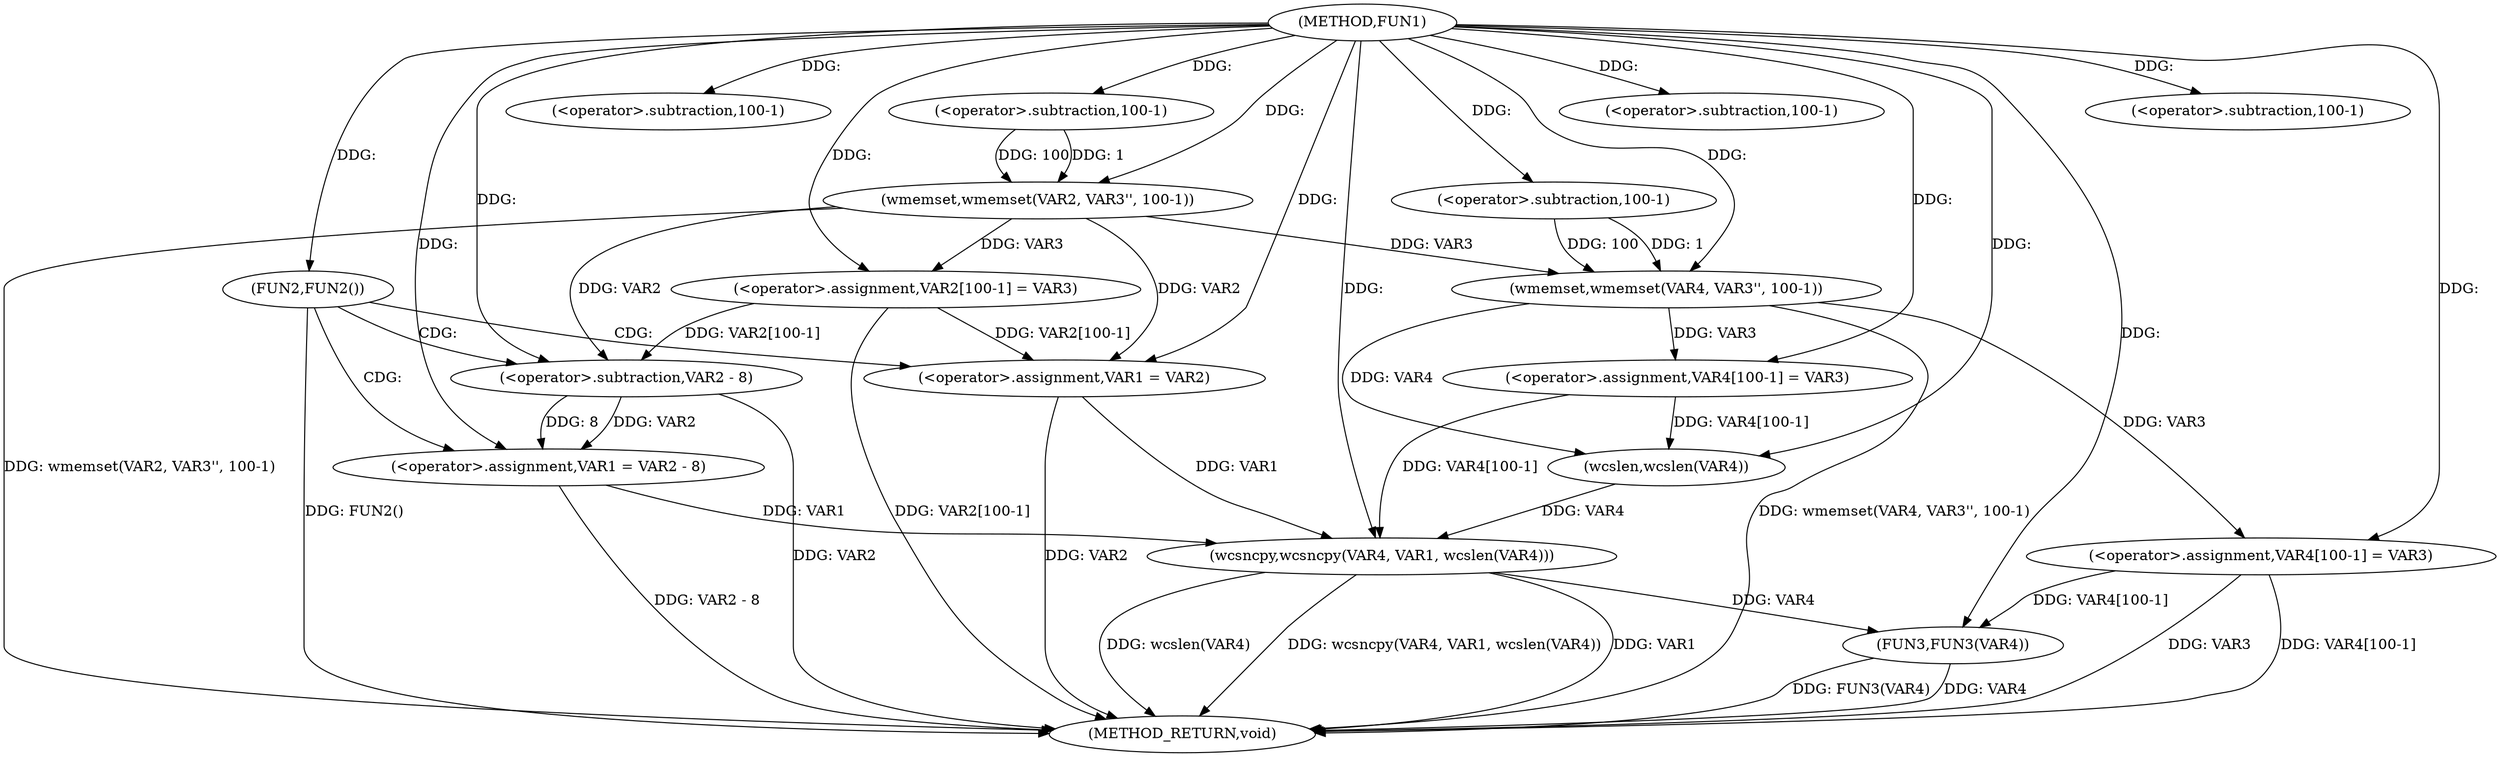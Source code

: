 digraph FUN1 {  
"1000100" [label = "(METHOD,FUN1)" ]
"1000159" [label = "(METHOD_RETURN,void)" ]
"1000104" [label = "(wmemset,wmemset(VAR2, VAR3'', 100-1))" ]
"1000107" [label = "(<operator>.subtraction,100-1)" ]
"1000110" [label = "(<operator>.assignment,VAR2[100-1] = VAR3)" ]
"1000113" [label = "(<operator>.subtraction,100-1)" ]
"1000118" [label = "(FUN2,FUN2())" ]
"1000120" [label = "(<operator>.assignment,VAR1 = VAR2 - 8)" ]
"1000122" [label = "(<operator>.subtraction,VAR2 - 8)" ]
"1000127" [label = "(<operator>.assignment,VAR1 = VAR2)" ]
"1000132" [label = "(wmemset,wmemset(VAR4, VAR3'', 100-1))" ]
"1000135" [label = "(<operator>.subtraction,100-1)" ]
"1000138" [label = "(<operator>.assignment,VAR4[100-1] = VAR3)" ]
"1000141" [label = "(<operator>.subtraction,100-1)" ]
"1000145" [label = "(wcsncpy,wcsncpy(VAR4, VAR1, wcslen(VAR4)))" ]
"1000148" [label = "(wcslen,wcslen(VAR4))" ]
"1000150" [label = "(<operator>.assignment,VAR4[100-1] = VAR3)" ]
"1000153" [label = "(<operator>.subtraction,100-1)" ]
"1000157" [label = "(FUN3,FUN3(VAR4))" ]
  "1000150" -> "1000159"  [ label = "DDG: VAR4[100-1]"] 
  "1000157" -> "1000159"  [ label = "DDG: FUN3(VAR4)"] 
  "1000104" -> "1000159"  [ label = "DDG: wmemset(VAR2, VAR3'', 100-1)"] 
  "1000145" -> "1000159"  [ label = "DDG: wcslen(VAR4)"] 
  "1000118" -> "1000159"  [ label = "DDG: FUN2()"] 
  "1000150" -> "1000159"  [ label = "DDG: VAR3"] 
  "1000122" -> "1000159"  [ label = "DDG: VAR2"] 
  "1000132" -> "1000159"  [ label = "DDG: wmemset(VAR4, VAR3'', 100-1)"] 
  "1000127" -> "1000159"  [ label = "DDG: VAR2"] 
  "1000157" -> "1000159"  [ label = "DDG: VAR4"] 
  "1000120" -> "1000159"  [ label = "DDG: VAR2 - 8"] 
  "1000145" -> "1000159"  [ label = "DDG: wcsncpy(VAR4, VAR1, wcslen(VAR4))"] 
  "1000145" -> "1000159"  [ label = "DDG: VAR1"] 
  "1000110" -> "1000159"  [ label = "DDG: VAR2[100-1]"] 
  "1000100" -> "1000104"  [ label = "DDG: "] 
  "1000107" -> "1000104"  [ label = "DDG: 100"] 
  "1000107" -> "1000104"  [ label = "DDG: 1"] 
  "1000100" -> "1000107"  [ label = "DDG: "] 
  "1000104" -> "1000110"  [ label = "DDG: VAR3"] 
  "1000100" -> "1000110"  [ label = "DDG: "] 
  "1000100" -> "1000113"  [ label = "DDG: "] 
  "1000100" -> "1000118"  [ label = "DDG: "] 
  "1000122" -> "1000120"  [ label = "DDG: VAR2"] 
  "1000122" -> "1000120"  [ label = "DDG: 8"] 
  "1000100" -> "1000120"  [ label = "DDG: "] 
  "1000104" -> "1000122"  [ label = "DDG: VAR2"] 
  "1000110" -> "1000122"  [ label = "DDG: VAR2[100-1]"] 
  "1000100" -> "1000122"  [ label = "DDG: "] 
  "1000104" -> "1000127"  [ label = "DDG: VAR2"] 
  "1000110" -> "1000127"  [ label = "DDG: VAR2[100-1]"] 
  "1000100" -> "1000127"  [ label = "DDG: "] 
  "1000100" -> "1000132"  [ label = "DDG: "] 
  "1000104" -> "1000132"  [ label = "DDG: VAR3"] 
  "1000135" -> "1000132"  [ label = "DDG: 100"] 
  "1000135" -> "1000132"  [ label = "DDG: 1"] 
  "1000100" -> "1000135"  [ label = "DDG: "] 
  "1000132" -> "1000138"  [ label = "DDG: VAR3"] 
  "1000100" -> "1000138"  [ label = "DDG: "] 
  "1000100" -> "1000141"  [ label = "DDG: "] 
  "1000138" -> "1000145"  [ label = "DDG: VAR4[100-1]"] 
  "1000148" -> "1000145"  [ label = "DDG: VAR4"] 
  "1000100" -> "1000145"  [ label = "DDG: "] 
  "1000120" -> "1000145"  [ label = "DDG: VAR1"] 
  "1000127" -> "1000145"  [ label = "DDG: VAR1"] 
  "1000138" -> "1000148"  [ label = "DDG: VAR4[100-1]"] 
  "1000132" -> "1000148"  [ label = "DDG: VAR4"] 
  "1000100" -> "1000148"  [ label = "DDG: "] 
  "1000100" -> "1000150"  [ label = "DDG: "] 
  "1000132" -> "1000150"  [ label = "DDG: VAR3"] 
  "1000100" -> "1000153"  [ label = "DDG: "] 
  "1000150" -> "1000157"  [ label = "DDG: VAR4[100-1]"] 
  "1000145" -> "1000157"  [ label = "DDG: VAR4"] 
  "1000100" -> "1000157"  [ label = "DDG: "] 
  "1000118" -> "1000120"  [ label = "CDG: "] 
  "1000118" -> "1000127"  [ label = "CDG: "] 
  "1000118" -> "1000122"  [ label = "CDG: "] 
}
